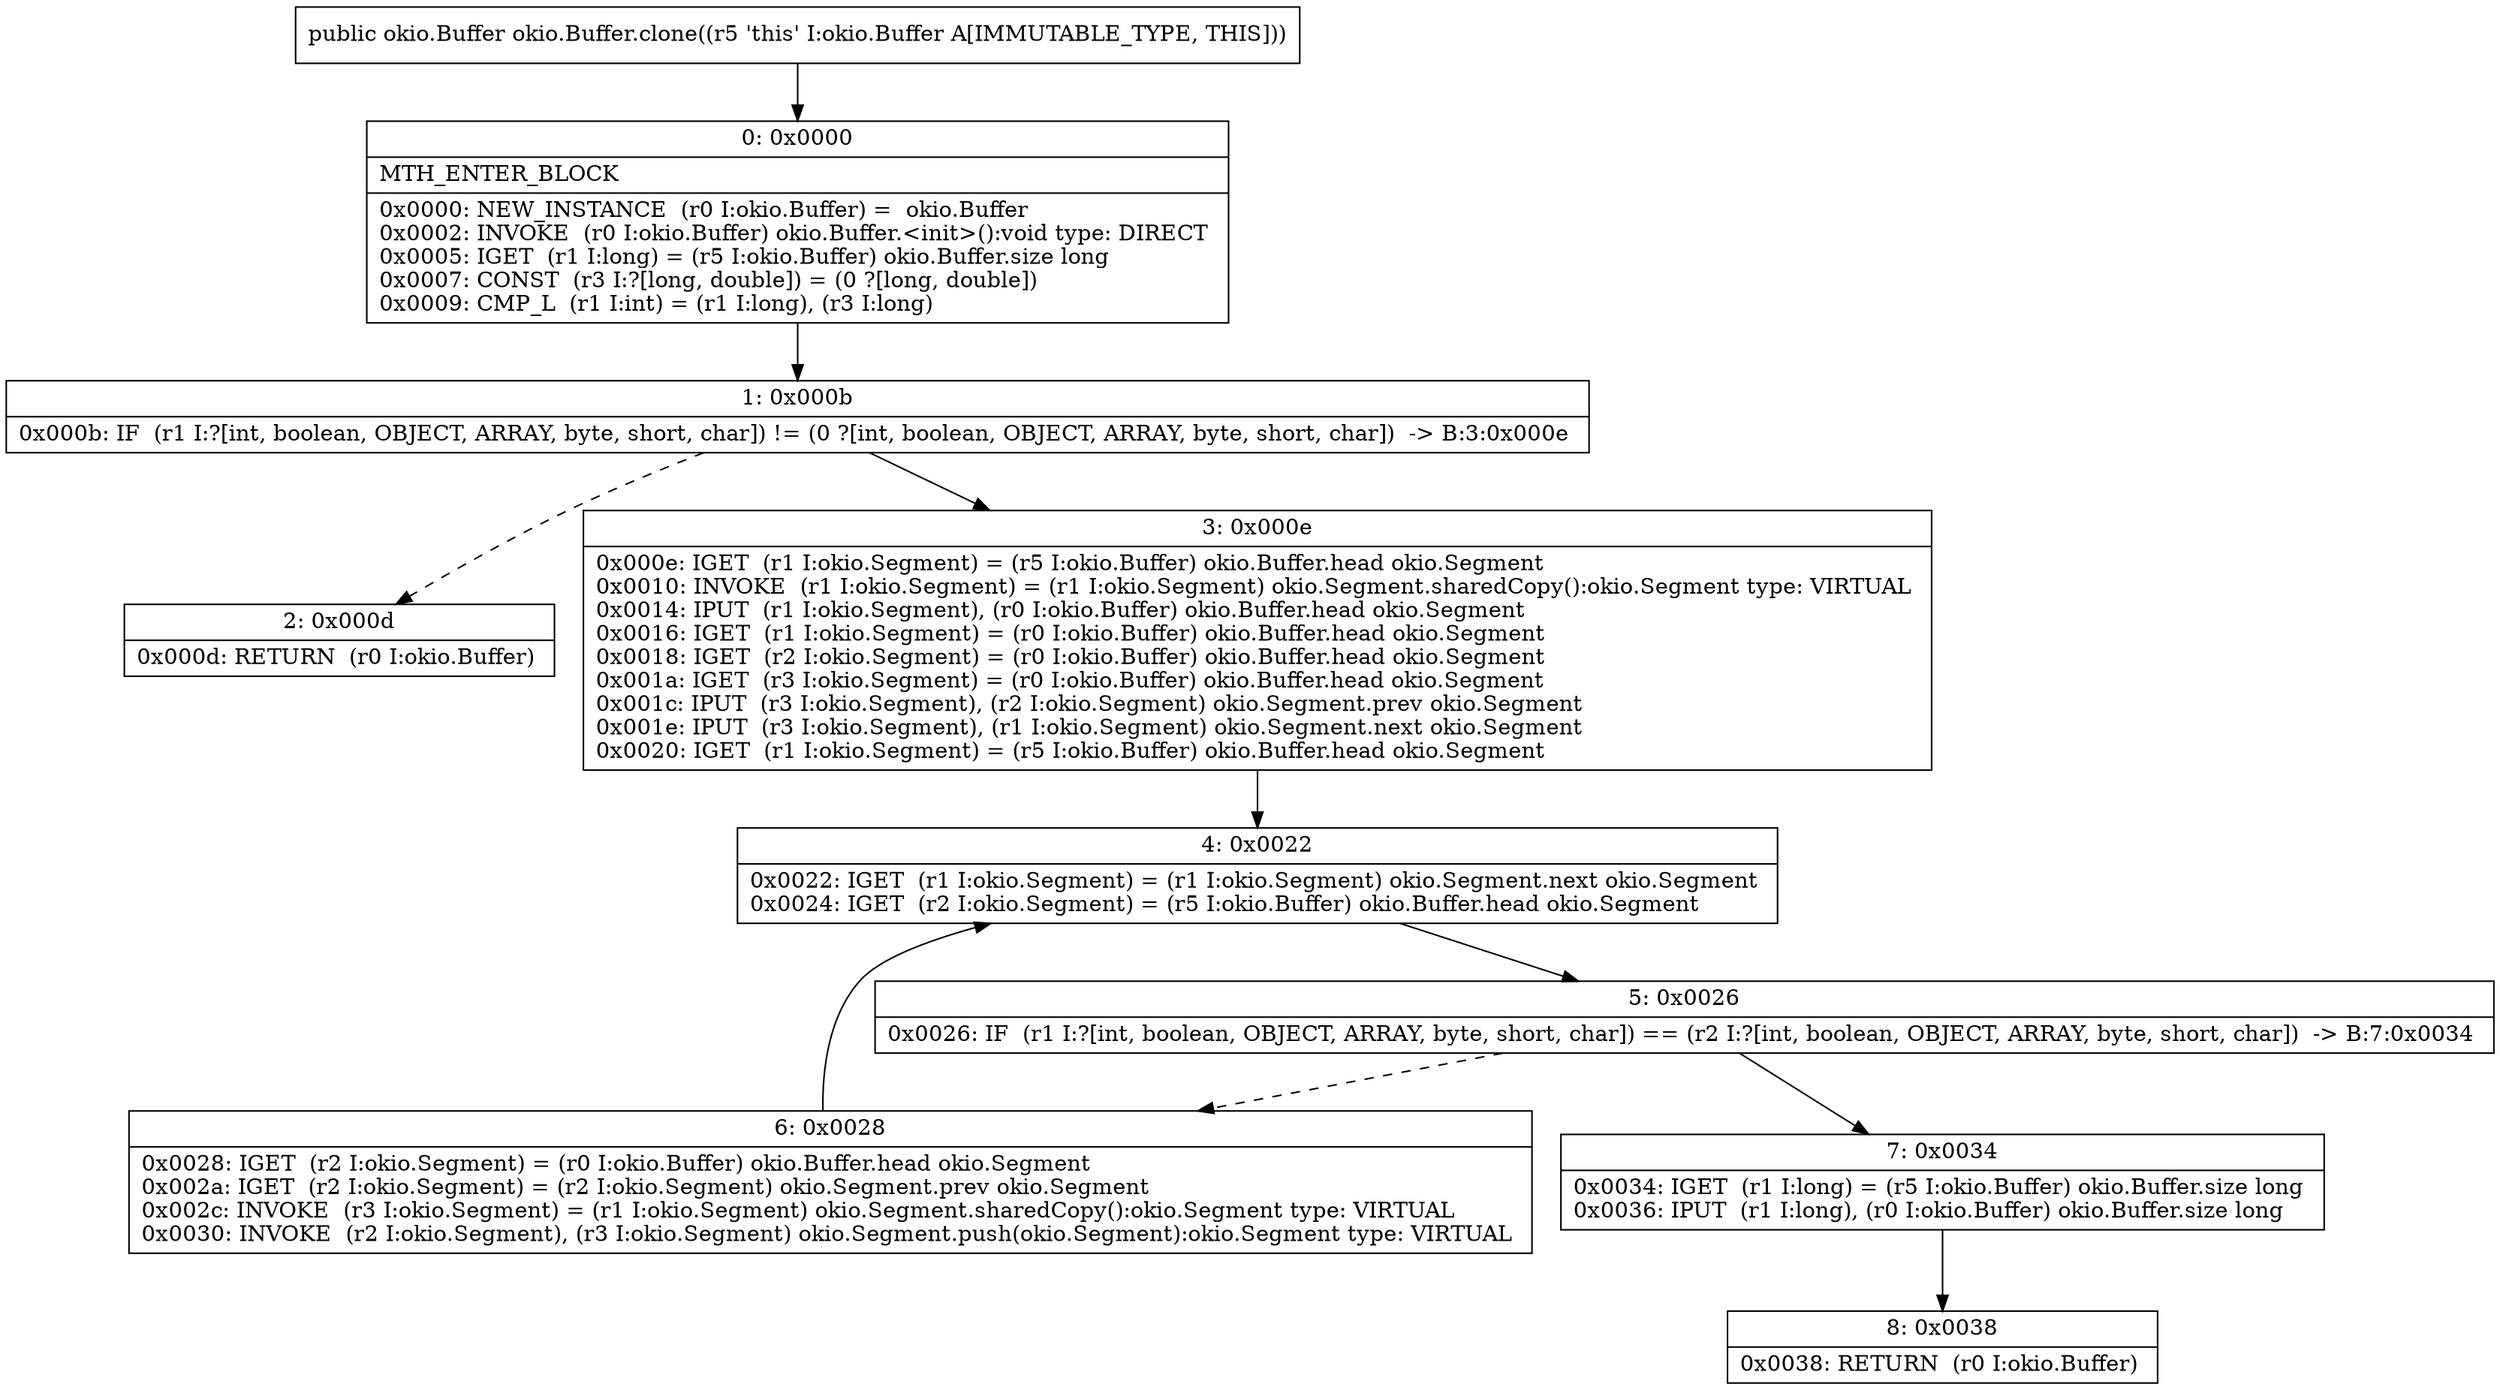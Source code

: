 digraph "CFG forokio.Buffer.clone()Lokio\/Buffer;" {
Node_0 [shape=record,label="{0\:\ 0x0000|MTH_ENTER_BLOCK\l|0x0000: NEW_INSTANCE  (r0 I:okio.Buffer) =  okio.Buffer \l0x0002: INVOKE  (r0 I:okio.Buffer) okio.Buffer.\<init\>():void type: DIRECT \l0x0005: IGET  (r1 I:long) = (r5 I:okio.Buffer) okio.Buffer.size long \l0x0007: CONST  (r3 I:?[long, double]) = (0 ?[long, double]) \l0x0009: CMP_L  (r1 I:int) = (r1 I:long), (r3 I:long) \l}"];
Node_1 [shape=record,label="{1\:\ 0x000b|0x000b: IF  (r1 I:?[int, boolean, OBJECT, ARRAY, byte, short, char]) != (0 ?[int, boolean, OBJECT, ARRAY, byte, short, char])  \-\> B:3:0x000e \l}"];
Node_2 [shape=record,label="{2\:\ 0x000d|0x000d: RETURN  (r0 I:okio.Buffer) \l}"];
Node_3 [shape=record,label="{3\:\ 0x000e|0x000e: IGET  (r1 I:okio.Segment) = (r5 I:okio.Buffer) okio.Buffer.head okio.Segment \l0x0010: INVOKE  (r1 I:okio.Segment) = (r1 I:okio.Segment) okio.Segment.sharedCopy():okio.Segment type: VIRTUAL \l0x0014: IPUT  (r1 I:okio.Segment), (r0 I:okio.Buffer) okio.Buffer.head okio.Segment \l0x0016: IGET  (r1 I:okio.Segment) = (r0 I:okio.Buffer) okio.Buffer.head okio.Segment \l0x0018: IGET  (r2 I:okio.Segment) = (r0 I:okio.Buffer) okio.Buffer.head okio.Segment \l0x001a: IGET  (r3 I:okio.Segment) = (r0 I:okio.Buffer) okio.Buffer.head okio.Segment \l0x001c: IPUT  (r3 I:okio.Segment), (r2 I:okio.Segment) okio.Segment.prev okio.Segment \l0x001e: IPUT  (r3 I:okio.Segment), (r1 I:okio.Segment) okio.Segment.next okio.Segment \l0x0020: IGET  (r1 I:okio.Segment) = (r5 I:okio.Buffer) okio.Buffer.head okio.Segment \l}"];
Node_4 [shape=record,label="{4\:\ 0x0022|0x0022: IGET  (r1 I:okio.Segment) = (r1 I:okio.Segment) okio.Segment.next okio.Segment \l0x0024: IGET  (r2 I:okio.Segment) = (r5 I:okio.Buffer) okio.Buffer.head okio.Segment \l}"];
Node_5 [shape=record,label="{5\:\ 0x0026|0x0026: IF  (r1 I:?[int, boolean, OBJECT, ARRAY, byte, short, char]) == (r2 I:?[int, boolean, OBJECT, ARRAY, byte, short, char])  \-\> B:7:0x0034 \l}"];
Node_6 [shape=record,label="{6\:\ 0x0028|0x0028: IGET  (r2 I:okio.Segment) = (r0 I:okio.Buffer) okio.Buffer.head okio.Segment \l0x002a: IGET  (r2 I:okio.Segment) = (r2 I:okio.Segment) okio.Segment.prev okio.Segment \l0x002c: INVOKE  (r3 I:okio.Segment) = (r1 I:okio.Segment) okio.Segment.sharedCopy():okio.Segment type: VIRTUAL \l0x0030: INVOKE  (r2 I:okio.Segment), (r3 I:okio.Segment) okio.Segment.push(okio.Segment):okio.Segment type: VIRTUAL \l}"];
Node_7 [shape=record,label="{7\:\ 0x0034|0x0034: IGET  (r1 I:long) = (r5 I:okio.Buffer) okio.Buffer.size long \l0x0036: IPUT  (r1 I:long), (r0 I:okio.Buffer) okio.Buffer.size long \l}"];
Node_8 [shape=record,label="{8\:\ 0x0038|0x0038: RETURN  (r0 I:okio.Buffer) \l}"];
MethodNode[shape=record,label="{public okio.Buffer okio.Buffer.clone((r5 'this' I:okio.Buffer A[IMMUTABLE_TYPE, THIS])) }"];
MethodNode -> Node_0;
Node_0 -> Node_1;
Node_1 -> Node_2[style=dashed];
Node_1 -> Node_3;
Node_3 -> Node_4;
Node_4 -> Node_5;
Node_5 -> Node_6[style=dashed];
Node_5 -> Node_7;
Node_6 -> Node_4;
Node_7 -> Node_8;
}


